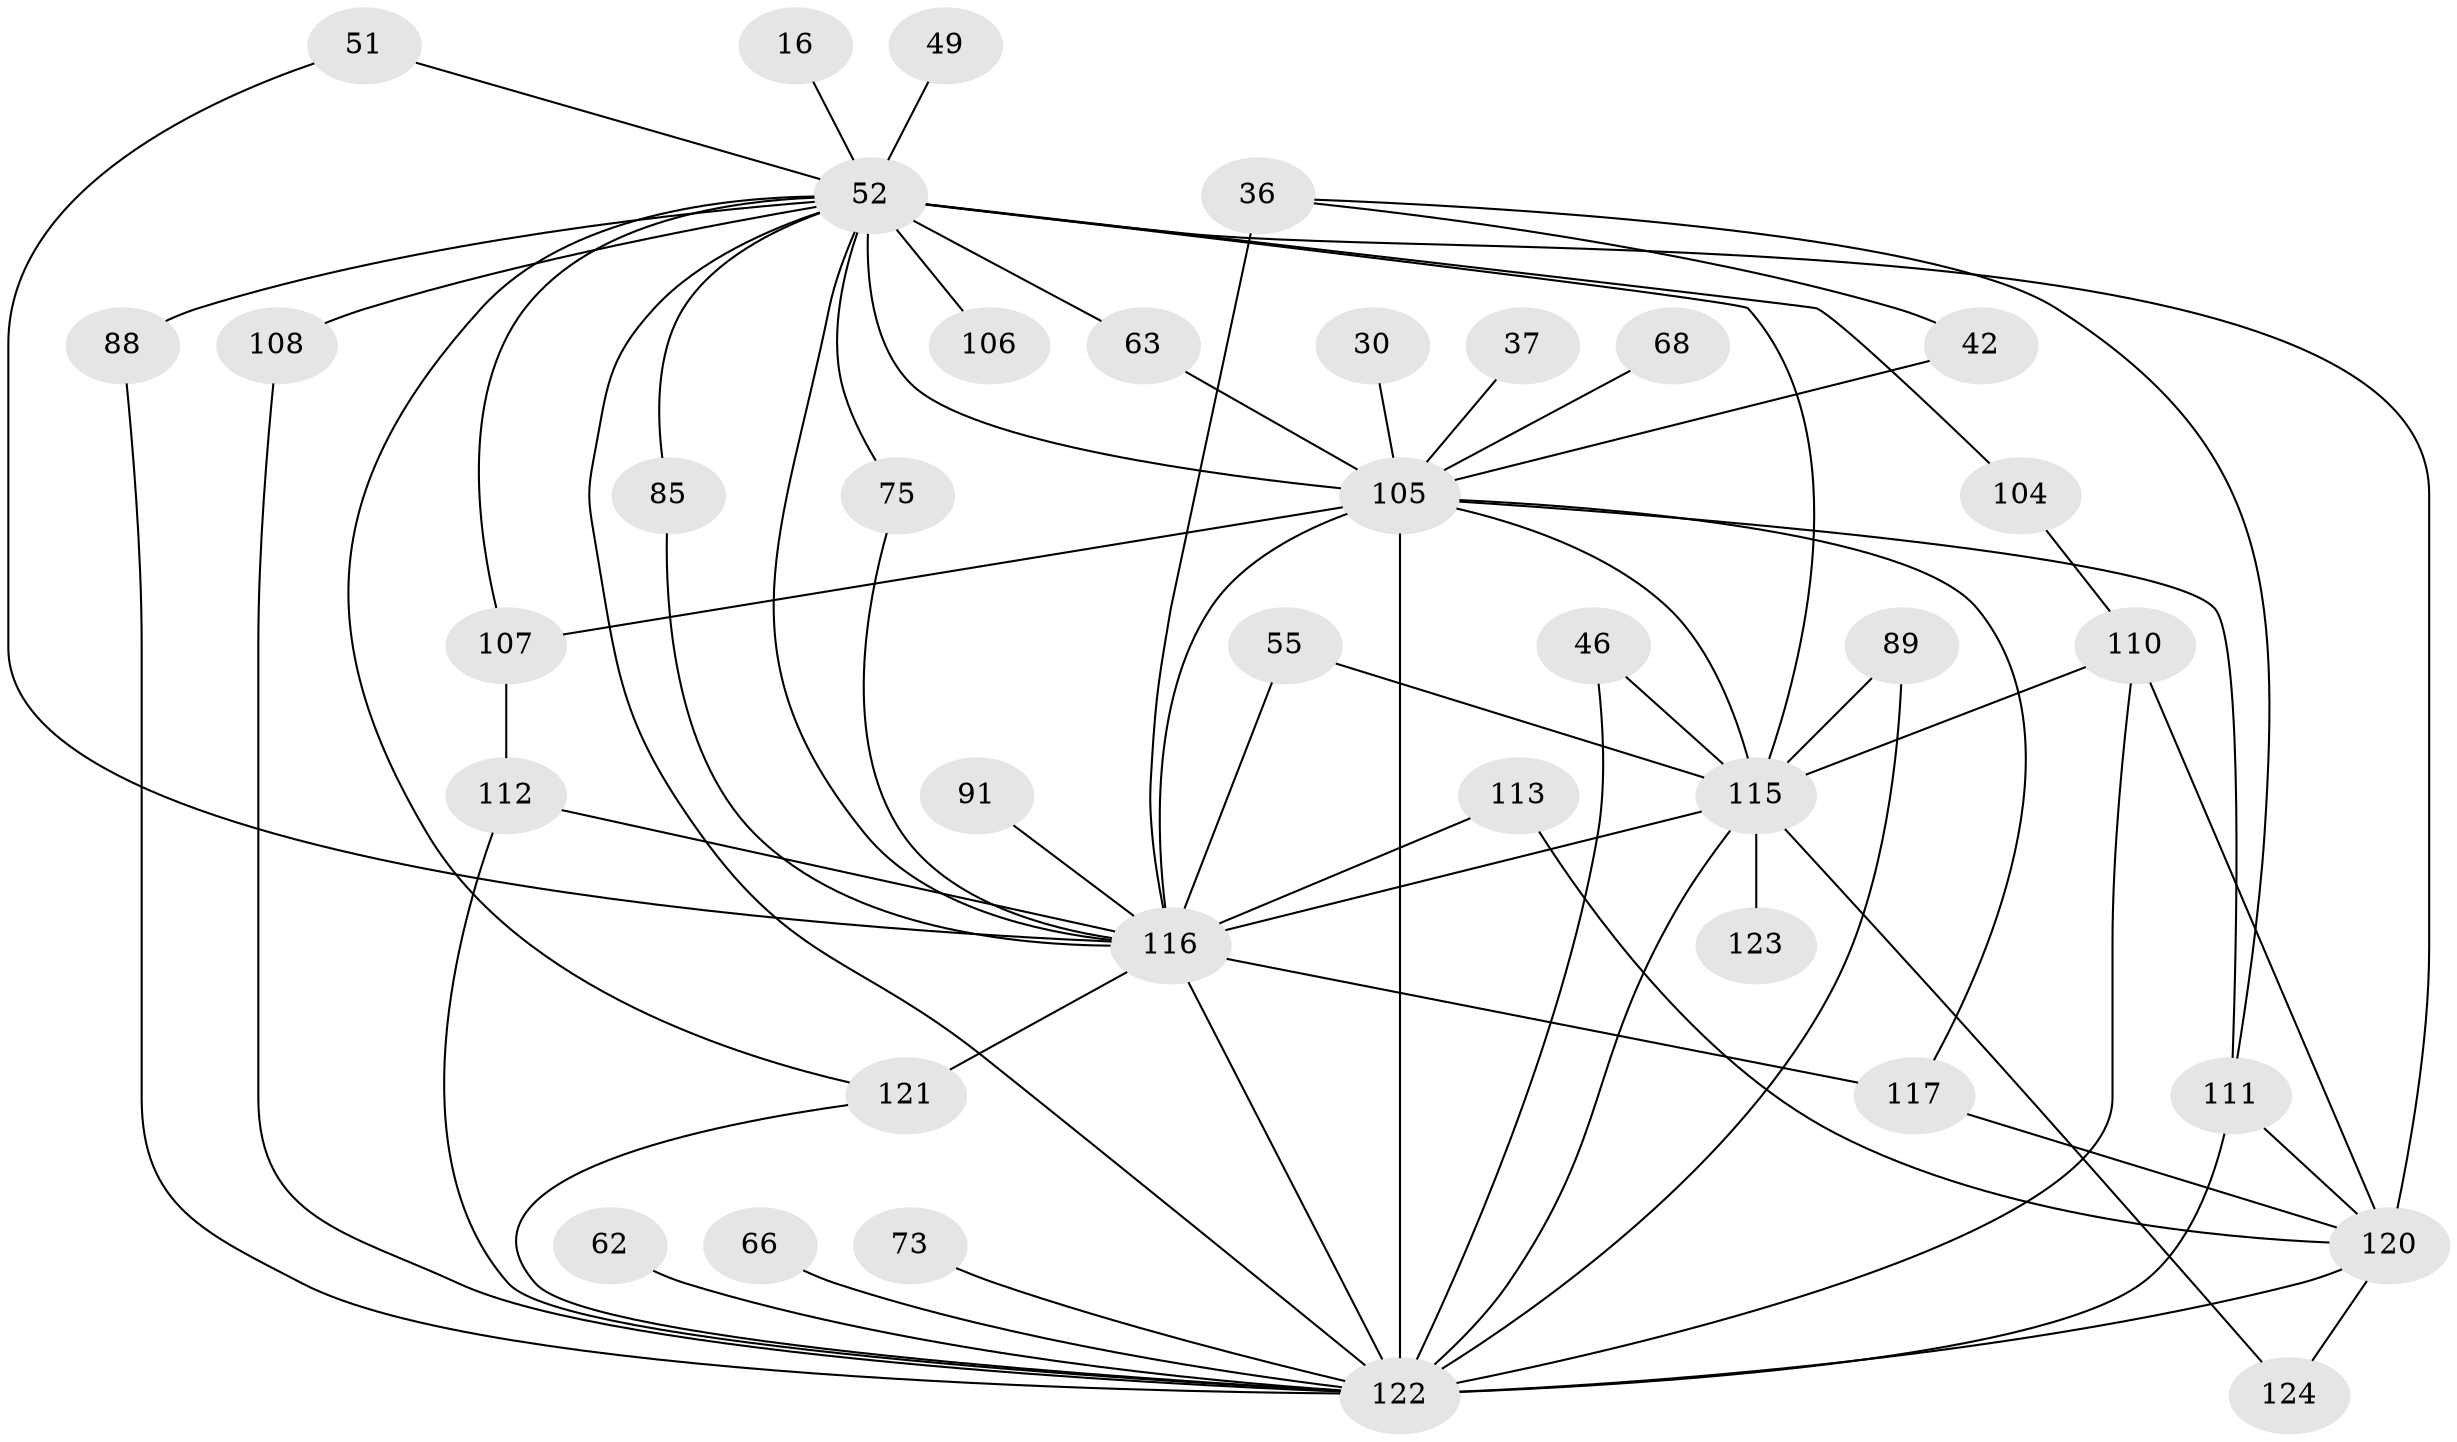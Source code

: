 // original degree distribution, {26: 0.008064516129032258, 17: 0.016129032258064516, 24: 0.016129032258064516, 29: 0.008064516129032258, 22: 0.008064516129032258, 23: 0.008064516129032258, 25: 0.008064516129032258, 20: 0.008064516129032258, 6: 0.008064516129032258, 4: 0.07258064516129033, 5: 0.04838709677419355, 8: 0.008064516129032258, 2: 0.532258064516129, 3: 0.22580645161290322, 7: 0.016129032258064516, 9: 0.008064516129032258}
// Generated by graph-tools (version 1.1) at 2025/49/03/04/25 21:49:42]
// undirected, 37 vertices, 68 edges
graph export_dot {
graph [start="1"]
  node [color=gray90,style=filled];
  16;
  30;
  36 [super="+13"];
  37;
  42 [super="+24"];
  46;
  49;
  51 [super="+25"];
  52 [super="+10+20+45"];
  55;
  62;
  63;
  66;
  68;
  73;
  75;
  85;
  88;
  89;
  91;
  104;
  105 [super="+92"];
  106;
  107 [super="+67"];
  108 [super="+57"];
  110 [super="+48+74+65+96+76"];
  111 [super="+100"];
  112 [super="+102+19+26+84+71"];
  113;
  115 [super="+38+80+83"];
  116 [super="+97"];
  117 [super="+90+31"];
  120 [super="+101+69+114+109"];
  121 [super="+12+78"];
  122 [super="+93+53+50+81+119"];
  123;
  124;
  16 -- 52;
  30 -- 105 [weight=2];
  36 -- 42;
  36 -- 111;
  36 -- 116 [weight=3];
  37 -- 105 [weight=2];
  42 -- 105 [weight=2];
  46 -- 115;
  46 -- 122;
  49 -- 52;
  51 -- 52;
  51 -- 116;
  52 -- 122 [weight=8];
  52 -- 75;
  52 -- 85;
  52 -- 88 [weight=2];
  52 -- 104;
  52 -- 106;
  52 -- 107;
  52 -- 108 [weight=2];
  52 -- 115 [weight=9];
  52 -- 120 [weight=9];
  52 -- 121;
  52 -- 63;
  52 -- 105 [weight=4];
  52 -- 116 [weight=4];
  55 -- 115;
  55 -- 116;
  62 -- 122 [weight=2];
  63 -- 105;
  66 -- 122;
  68 -- 105 [weight=2];
  73 -- 122;
  75 -- 116;
  85 -- 116;
  88 -- 122;
  89 -- 115;
  89 -- 122;
  91 -- 116;
  104 -- 110;
  105 -- 115 [weight=8];
  105 -- 107;
  105 -- 111 [weight=2];
  105 -- 117;
  105 -- 122 [weight=8];
  105 -- 116 [weight=4];
  107 -- 112;
  108 -- 122;
  110 -- 115 [weight=2];
  110 -- 120;
  110 -- 122 [weight=5];
  111 -- 120 [weight=2];
  111 -- 122 [weight=2];
  112 -- 122 [weight=5];
  112 -- 116 [weight=6];
  113 -- 120;
  113 -- 116;
  115 -- 122 [weight=13];
  115 -- 123 [weight=2];
  115 -- 124;
  115 -- 116 [weight=5];
  116 -- 122 [weight=10];
  116 -- 121 [weight=3];
  116 -- 117 [weight=2];
  117 -- 120 [weight=2];
  120 -- 124;
  120 -- 122 [weight=7];
  121 -- 122;
}

